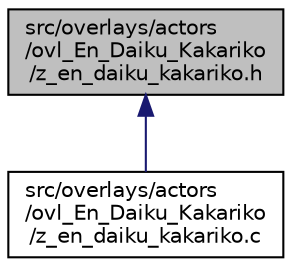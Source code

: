 digraph "src/overlays/actors/ovl_En_Daiku_Kakariko/z_en_daiku_kakariko.h"
{
 // LATEX_PDF_SIZE
  edge [fontname="Helvetica",fontsize="10",labelfontname="Helvetica",labelfontsize="10"];
  node [fontname="Helvetica",fontsize="10",shape=record];
  Node1 [label="src/overlays/actors\l/ovl_En_Daiku_Kakariko\l/z_en_daiku_kakariko.h",height=0.2,width=0.4,color="black", fillcolor="grey75", style="filled", fontcolor="black",tooltip=" "];
  Node1 -> Node2 [dir="back",color="midnightblue",fontsize="10",style="solid",fontname="Helvetica"];
  Node2 [label="src/overlays/actors\l/ovl_En_Daiku_Kakariko\l/z_en_daiku_kakariko.c",height=0.2,width=0.4,color="black", fillcolor="white", style="filled",URL="$da/d68/z__en__daiku__kakariko_8c.html",tooltip=" "];
}
